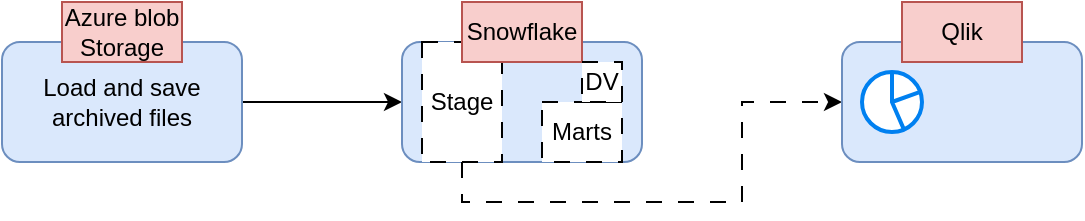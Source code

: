 <mxfile version="20.8.0" type="github"><diagram id="XCdVcCb-hxvVRO1plZPP" name="Page-1"><mxGraphModel dx="794" dy="470" grid="1" gridSize="10" guides="1" tooltips="1" connect="1" arrows="1" fold="1" page="1" pageScale="1" pageWidth="850" pageHeight="1100" math="0" shadow="0"><root><mxCell id="0"/><mxCell id="1" parent="0"/><mxCell id="vBYSoWtT1nIKX-y57wCJ-4" style="edgeStyle=orthogonalEdgeStyle;rounded=0;orthogonalLoop=1;jettySize=auto;html=1;exitX=1;exitY=0.5;exitDx=0;exitDy=0;" edge="1" parent="1" source="vBYSoWtT1nIKX-y57wCJ-1" target="vBYSoWtT1nIKX-y57wCJ-3"><mxGeometry relative="1" as="geometry"/></mxCell><mxCell id="vBYSoWtT1nIKX-y57wCJ-1" value="Load and save archived files" style="rounded=1;whiteSpace=wrap;html=1;fillColor=#dae8fc;strokeColor=#6c8ebf;" vertex="1" parent="1"><mxGeometry x="80" y="120" width="120" height="60" as="geometry"/></mxCell><mxCell id="vBYSoWtT1nIKX-y57wCJ-2" value="Azure blob Storage" style="text;html=1;strokeColor=#b85450;fillColor=#f8cecc;align=center;verticalAlign=middle;whiteSpace=wrap;rounded=0;" vertex="1" parent="1"><mxGeometry x="110" y="100" width="60" height="30" as="geometry"/></mxCell><mxCell id="vBYSoWtT1nIKX-y57wCJ-3" value="" style="rounded=1;whiteSpace=wrap;html=1;fillColor=#dae8fc;strokeColor=#6c8ebf;" vertex="1" parent="1"><mxGeometry x="280" y="120" width="120" height="60" as="geometry"/></mxCell><mxCell id="vBYSoWtT1nIKX-y57wCJ-9" style="edgeStyle=orthogonalEdgeStyle;rounded=0;orthogonalLoop=1;jettySize=auto;html=1;exitX=0.5;exitY=1;exitDx=0;exitDy=0;dashed=1;dashPattern=8 8;entryX=0;entryY=0.5;entryDx=0;entryDy=0;" edge="1" parent="1" source="vBYSoWtT1nIKX-y57wCJ-5" target="vBYSoWtT1nIKX-y57wCJ-10"><mxGeometry relative="1" as="geometry"><mxPoint x="490" y="150" as="targetPoint"/><Array as="points"><mxPoint x="310" y="200"/><mxPoint x="450" y="200"/><mxPoint x="450" y="150"/></Array></mxGeometry></mxCell><mxCell id="vBYSoWtT1nIKX-y57wCJ-5" value="Stage" style="rounded=0;whiteSpace=wrap;html=1;dashed=1;dashPattern=8 8;" vertex="1" parent="1"><mxGeometry x="290" y="120" width="40" height="60" as="geometry"/></mxCell><mxCell id="vBYSoWtT1nIKX-y57wCJ-6" value="Snowflake" style="text;html=1;strokeColor=#b85450;fillColor=#f8cecc;align=center;verticalAlign=middle;whiteSpace=wrap;rounded=0;" vertex="1" parent="1"><mxGeometry x="310" y="100" width="60" height="30" as="geometry"/></mxCell><mxCell id="vBYSoWtT1nIKX-y57wCJ-7" value="Marts" style="rounded=0;whiteSpace=wrap;html=1;dashed=1;dashPattern=8 8;" vertex="1" parent="1"><mxGeometry x="350" y="150" width="40" height="30" as="geometry"/></mxCell><mxCell id="vBYSoWtT1nIKX-y57wCJ-8" value="DV" style="rounded=0;whiteSpace=wrap;html=1;dashed=1;dashPattern=8 8;" vertex="1" parent="1"><mxGeometry x="370" y="130" width="20" height="20" as="geometry"/></mxCell><mxCell id="vBYSoWtT1nIKX-y57wCJ-10" value="" style="rounded=1;whiteSpace=wrap;html=1;fillColor=#dae8fc;strokeColor=#6c8ebf;" vertex="1" parent="1"><mxGeometry x="500" y="120" width="120" height="60" as="geometry"/></mxCell><mxCell id="vBYSoWtT1nIKX-y57wCJ-11" value="Qlik" style="text;html=1;strokeColor=#b85450;fillColor=#f8cecc;align=center;verticalAlign=middle;whiteSpace=wrap;rounded=0;" vertex="1" parent="1"><mxGeometry x="530" y="100" width="60" height="30" as="geometry"/></mxCell><mxCell id="vBYSoWtT1nIKX-y57wCJ-12" value="" style="shape=image;html=1;verticalAlign=top;verticalLabelPosition=bottom;labelBackgroundColor=#ffffff;imageAspect=0;aspect=fixed;image=https://cdn0.iconfinder.com/data/icons/evericons-24px-vol-1/24/bar-chart-128.png;dashed=1;dashPattern=8 8;imageBackground=none;imageBorder=none;fontColor=#007FFF;" vertex="1" parent="1"><mxGeometry x="573" y="130" width="40" height="40" as="geometry"/></mxCell><mxCell id="vBYSoWtT1nIKX-y57wCJ-13" value="" style="shape=image;html=1;verticalAlign=top;verticalLabelPosition=bottom;labelBackgroundColor=#ffffff;imageAspect=0;aspect=fixed;image=https://cdn2.iconfinder.com/data/icons/gnomeicontheme/16x16/stock/data/stock_data-table.png;dashed=1;dashPattern=8 8;fontColor=#007FFF;" vertex="1" parent="1"><mxGeometry x="539" y="130" width="40" height="40" as="geometry"/></mxCell><mxCell id="vBYSoWtT1nIKX-y57wCJ-14" value="" style="html=1;verticalLabelPosition=bottom;align=center;labelBackgroundColor=#ffffff;verticalAlign=top;strokeWidth=2;strokeColor=#0080F0;shadow=0;dashed=0;shape=mxgraph.ios7.icons.pie_chart;dashPattern=8 8;fontColor=#007FFF;" vertex="1" parent="1"><mxGeometry x="510" y="135" width="30" height="30" as="geometry"/></mxCell></root></mxGraphModel></diagram></mxfile>